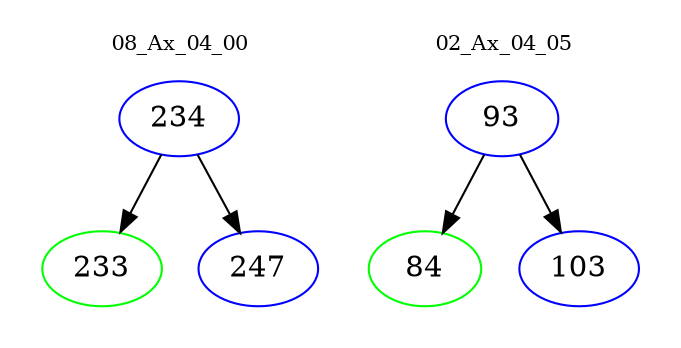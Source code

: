 digraph{
subgraph cluster_0 {
color = white
label = "08_Ax_04_00";
fontsize=10;
T0_234 [label="234", color="blue"]
T0_234 -> T0_233 [color="black"]
T0_233 [label="233", color="green"]
T0_234 -> T0_247 [color="black"]
T0_247 [label="247", color="blue"]
}
subgraph cluster_1 {
color = white
label = "02_Ax_04_05";
fontsize=10;
T1_93 [label="93", color="blue"]
T1_93 -> T1_84 [color="black"]
T1_84 [label="84", color="green"]
T1_93 -> T1_103 [color="black"]
T1_103 [label="103", color="blue"]
}
}
